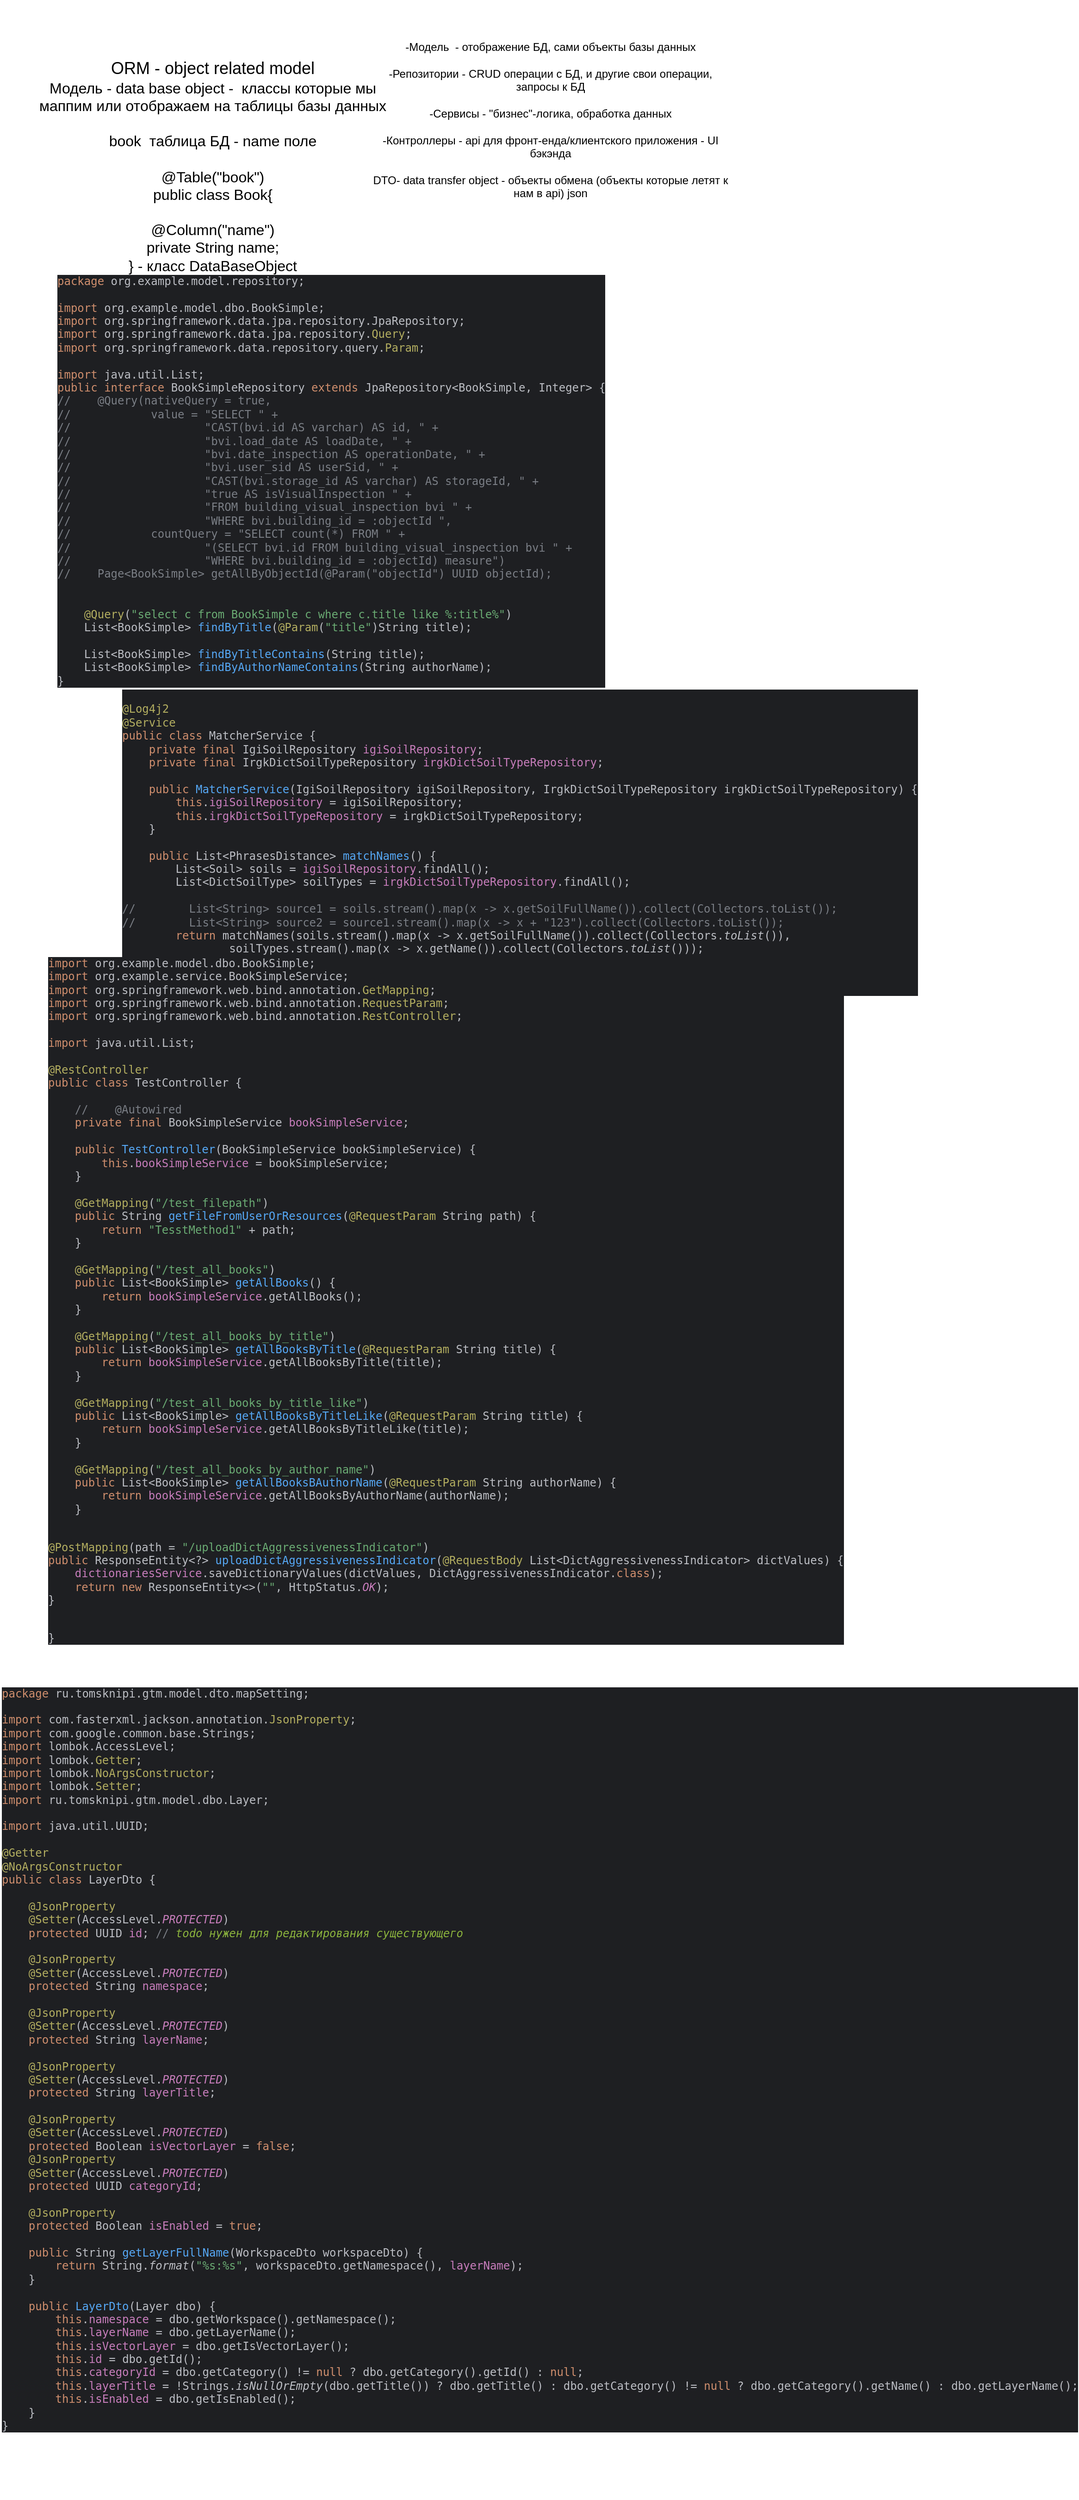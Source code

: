 <mxfile version="26.1.3">
  <diagram name="Страница — 1" id="9L2GJewI2N8roZVwL_Ha">
    <mxGraphModel dx="1434" dy="754" grid="1" gridSize="10" guides="1" tooltips="1" connect="1" arrows="1" fold="1" page="1" pageScale="1" pageWidth="827" pageHeight="1169" math="0" shadow="0">
      <root>
        <mxCell id="0" />
        <mxCell id="1" parent="0" />
        <mxCell id="6Rp8pQRRTRucbAUjJW0k-1" value="&lt;div&gt;&lt;font style=&quot;font-size: 18px;&quot;&gt;ORM - object related model&lt;/font&gt;&lt;/div&gt;&lt;div&gt;&lt;font size=&quot;3&quot;&gt;Модель - data base object -&amp;nbsp; классы которые мы маппим или отображаем на таблицы базы данных &lt;br&gt;&lt;/font&gt;&lt;/div&gt;&lt;div&gt;&lt;font size=&quot;3&quot;&gt;&lt;br&gt;&lt;/font&gt;&lt;/div&gt;&lt;div&gt;&lt;font size=&quot;3&quot;&gt;book&amp;nbsp; таблица БД - name поле&lt;/font&gt;&lt;/div&gt;&lt;div&gt;&lt;font size=&quot;3&quot;&gt;&lt;br&gt;&lt;/font&gt;&lt;/div&gt;&lt;div&gt;&lt;font size=&quot;3&quot;&gt;@Table(&quot;book&quot;)&lt;/font&gt;&lt;/div&gt;&lt;div&gt;&lt;font size=&quot;3&quot;&gt;public class Book{&lt;/font&gt;&lt;/div&gt;&lt;div&gt;&lt;font size=&quot;3&quot;&gt;&lt;br&gt;&lt;/font&gt;&lt;/div&gt;&lt;div&gt;&lt;font size=&quot;3&quot;&gt;@Column(&quot;name&quot;)&lt;/font&gt;&lt;/div&gt;&lt;div&gt;&lt;font size=&quot;3&quot;&gt;private String name;&lt;/font&gt;&lt;/div&gt;&lt;div&gt;&lt;font size=&quot;3&quot;&gt;} - класс DataBaseObject&lt;/font&gt;&lt;/div&gt;" style="text;html=1;align=center;verticalAlign=middle;whiteSpace=wrap;rounded=0;" parent="1" vertex="1">
          <mxGeometry x="60" y="40" width="380" height="360" as="geometry" />
        </mxCell>
        <mxCell id="6Rp8pQRRTRucbAUjJW0k-2" value="&lt;div&gt;-Модель&amp;nbsp; - отображение БД, сами объекты базы данных&lt;/div&gt;&lt;div&gt;&lt;br&gt;&lt;/div&gt;&lt;div&gt;-Репозитории - CRUD операции с БД, и другие свои операции, запросы к БД&lt;/div&gt;&lt;div&gt;&lt;br&gt;&lt;/div&gt;&lt;div&gt;-Сервисы - &quot;бизнес&quot;-логика, обработка данных&lt;/div&gt;&lt;div&gt;&lt;br&gt;&lt;/div&gt;&lt;div&gt;-Контроллеры - api для фронт-енда/клиентского приложения - UI бэкэнда&lt;/div&gt;&lt;div&gt;&lt;br&gt;&lt;/div&gt;&lt;div&gt;DTO- data transfer object - объекты обмена (объекты которые летят к нам в api) json&lt;/div&gt;" style="text;html=1;align=center;verticalAlign=middle;whiteSpace=wrap;rounded=0;" parent="1" vertex="1">
          <mxGeometry x="420" y="40" width="390" height="260" as="geometry" />
        </mxCell>
        <mxCell id="6Rp8pQRRTRucbAUjJW0k-5" value="&lt;div align=&quot;left&quot;&gt;&lt;br&gt;&lt;/div&gt;&lt;div align=&quot;left&quot;&gt;&lt;br&gt;&lt;/div&gt;&lt;div align=&quot;left&quot;&gt;&lt;div style=&quot;background-color:#1e1f22;color:#bcbec4&quot;&gt;&lt;pre style=&quot;font-family:&#39;JetBrains Mono&#39;,monospace;font-size:9,8pt;&quot;&gt;&lt;span style=&quot;color:#cf8e6d;&quot;&gt;package &lt;/span&gt;org.example.model.repository;&lt;br&gt;&lt;br&gt;&lt;span style=&quot;color:#cf8e6d;&quot;&gt;import &lt;/span&gt;org.example.model.dbo.BookSimple;&lt;br&gt;&lt;span style=&quot;color:#cf8e6d;&quot;&gt;import &lt;/span&gt;org.springframework.data.jpa.repository.JpaRepository;&lt;br&gt;&lt;span style=&quot;color:#cf8e6d;&quot;&gt;import &lt;/span&gt;org.springframework.data.jpa.repository.&lt;span style=&quot;color:#b3ae60;&quot;&gt;Query&lt;/span&gt;;&lt;br&gt;&lt;span style=&quot;color:#cf8e6d;&quot;&gt;import &lt;/span&gt;org.springframework.data.repository.query.&lt;span style=&quot;color:#b3ae60;&quot;&gt;Param&lt;/span&gt;;&lt;br&gt;&lt;br&gt;&lt;span style=&quot;color:#cf8e6d;&quot;&gt;import &lt;/span&gt;java.util.List;&lt;br&gt;&lt;span style=&quot;color: rgb(207, 142, 109);&quot;&gt;public interface &lt;/span&gt;BookSimpleRepository &lt;span style=&quot;color: rgb(207, 142, 109);&quot;&gt;extends &lt;/span&gt;JpaRepository&amp;lt;BookSimple, Integer&amp;gt; {&lt;br&gt;&lt;span style=&quot;color: rgb(122, 126, 133);&quot;&gt;//    @Query(nativeQuery = true,&lt;br&gt;&lt;/span&gt;&lt;span style=&quot;color: rgb(122, 126, 133);&quot;&gt;//            value = &quot;SELECT &quot; +&lt;br&gt;&lt;/span&gt;&lt;span style=&quot;color: rgb(122, 126, 133);&quot;&gt;//                    &quot;CAST(bvi.id AS varchar) AS id, &quot; +&lt;br&gt;&lt;/span&gt;&lt;span style=&quot;color: rgb(122, 126, 133);&quot;&gt;//                    &quot;bvi.load_date AS loadDate, &quot; +&lt;br&gt;&lt;/span&gt;&lt;span style=&quot;color: rgb(122, 126, 133);&quot;&gt;//                    &quot;bvi.date_inspection AS operationDate, &quot; +&lt;br&gt;&lt;/span&gt;&lt;span style=&quot;color: rgb(122, 126, 133);&quot;&gt;//                    &quot;bvi.user_sid AS userSid, &quot; +&lt;br&gt;&lt;/span&gt;&lt;span style=&quot;color: rgb(122, 126, 133);&quot;&gt;//                    &quot;CAST(bvi.storage_id AS varchar) AS storageId, &quot; +&lt;br&gt;&lt;/span&gt;&lt;span style=&quot;color: rgb(122, 126, 133);&quot;&gt;//                    &quot;true AS isVisualInspection &quot; +&lt;br&gt;&lt;/span&gt;&lt;span style=&quot;color: rgb(122, 126, 133);&quot;&gt;//                    &quot;FROM building_visual_inspection bvi &quot; +&lt;br&gt;&lt;/span&gt;&lt;span style=&quot;color: rgb(122, 126, 133);&quot;&gt;//                    &quot;WHERE bvi.building_id = :objectId &quot;,&lt;br&gt;&lt;/span&gt;&lt;span style=&quot;color: rgb(122, 126, 133);&quot;&gt;//            countQuery = &quot;SELECT count(*) FROM &quot; +&lt;br&gt;&lt;/span&gt;&lt;span style=&quot;color: rgb(122, 126, 133);&quot;&gt;//                    &quot;(SELECT bvi.id FROM building_visual_inspection bvi &quot; +&lt;br&gt;&lt;/span&gt;&lt;span style=&quot;color: rgb(122, 126, 133);&quot;&gt;//                    &quot;WHERE bvi.building_id = :objectId) measure&quot;)&lt;br&gt;&lt;/span&gt;&lt;span style=&quot;color: rgb(122, 126, 133);&quot;&gt;//    Page&amp;lt;BookSimple&amp;gt; getAllByObjectId(@Param(&quot;objectId&quot;) UUID objectId);&lt;br&gt;&lt;/span&gt;&lt;span style=&quot;color: rgb(122, 126, 133);&quot;&gt;&lt;br&gt;&lt;/span&gt;&lt;span style=&quot;color: rgb(122, 126, 133);&quot;&gt;&lt;br&gt;&lt;/span&gt;&lt;span style=&quot;color: rgb(122, 126, 133);&quot;&gt;    &lt;/span&gt;&lt;span style=&quot;color: rgb(179, 174, 96);&quot;&gt;@Query&lt;/span&gt;(&lt;span style=&quot;color: rgb(106, 171, 115);&quot;&gt;&quot;select c from BookSimple c where c.title like %:title%&quot;&lt;/span&gt;)&lt;br&gt;    List&amp;lt;BookSimple&amp;gt; &lt;span style=&quot;color: rgb(86, 168, 245);&quot;&gt;findByTitle&lt;/span&gt;(&lt;span style=&quot;color: rgb(179, 174, 96);&quot;&gt;@Param&lt;/span&gt;(&lt;span style=&quot;color: rgb(106, 171, 115);&quot;&gt;&quot;title&quot;&lt;/span&gt;)String title);&lt;br&gt;&lt;br&gt;    List&amp;lt;BookSimple&amp;gt; &lt;span style=&quot;color: rgb(86, 168, 245);&quot;&gt;findByTitleContains&lt;/span&gt;(String title);&lt;br&gt;    List&amp;lt;BookSimple&amp;gt; &lt;span style=&quot;color: rgb(86, 168, 245);&quot;&gt;findByAuthorNameContains&lt;/span&gt;(String authorName);&lt;br&gt;}&lt;/pre&gt;&lt;/div&gt;&lt;/div&gt;" style="text;html=1;align=left;verticalAlign=middle;whiteSpace=wrap;rounded=0;" parent="1" vertex="1">
          <mxGeometry x="80" y="360" width="560" height="370" as="geometry" />
        </mxCell>
        <mxCell id="6Rp8pQRRTRucbAUjJW0k-6" value="&lt;div align=&quot;left&quot; style=&quot;background-color: rgb(30, 31, 34); color: rgb(188, 190, 196);&quot;&gt;&lt;pre style=&quot;font-family:&#39;JetBrains Mono&#39;,monospace;font-size:9,8pt;&quot;&gt;&lt;br&gt;&lt;span style=&quot;color: rgb(179, 174, 96);&quot;&gt;@Log4j2&lt;br&gt;&lt;/span&gt;&lt;span style=&quot;color: rgb(179, 174, 96);&quot;&gt;@Service&lt;br&gt;&lt;/span&gt;&lt;span style=&quot;color: rgb(207, 142, 109);&quot;&gt;public class &lt;/span&gt;MatcherService {&lt;br&gt;    &lt;span style=&quot;color: rgb(207, 142, 109);&quot;&gt;private final &lt;/span&gt;IgiSoilRepository &lt;span style=&quot;color: rgb(199, 125, 187);&quot;&gt;igiSoilRepository&lt;/span&gt;;&lt;br&gt;    &lt;span style=&quot;color: rgb(207, 142, 109);&quot;&gt;private final &lt;/span&gt;IrgkDictSoilTypeRepository &lt;span style=&quot;color: rgb(199, 125, 187);&quot;&gt;irgkDictSoilTypeRepository&lt;/span&gt;;&lt;br&gt;&lt;br&gt;    &lt;span style=&quot;color: rgb(207, 142, 109);&quot;&gt;public &lt;/span&gt;&lt;span style=&quot;color: rgb(86, 168, 245);&quot;&gt;MatcherService&lt;/span&gt;(IgiSoilRepository igiSoilRepository, IrgkDictSoilTypeRepository irgkDictSoilTypeRepository) {&lt;br&gt;        &lt;span style=&quot;color: rgb(207, 142, 109);&quot;&gt;this&lt;/span&gt;.&lt;span style=&quot;color: rgb(199, 125, 187);&quot;&gt;igiSoilRepository &lt;/span&gt;= igiSoilRepository;&lt;br&gt;        &lt;span style=&quot;color: rgb(207, 142, 109);&quot;&gt;this&lt;/span&gt;.&lt;span style=&quot;color: rgb(199, 125, 187);&quot;&gt;irgkDictSoilTypeRepository &lt;/span&gt;= irgkDictSoilTypeRepository;&lt;br&gt;    }&lt;br&gt;&lt;br&gt;    &lt;span style=&quot;color: rgb(207, 142, 109);&quot;&gt;public &lt;/span&gt;List&amp;lt;PhrasesDistance&amp;gt; &lt;span style=&quot;color: rgb(86, 168, 245);&quot;&gt;matchNames&lt;/span&gt;() {&lt;br&gt;        List&amp;lt;Soil&amp;gt; soils = &lt;span style=&quot;color: rgb(199, 125, 187);&quot;&gt;igiSoilRepository&lt;/span&gt;.findAll();&lt;br&gt;        List&amp;lt;DictSoilType&amp;gt; soilTypes = &lt;span style=&quot;color: rgb(199, 125, 187);&quot;&gt;irgkDictSoilTypeRepository&lt;/span&gt;.findAll();&lt;br&gt;&lt;br&gt;&lt;span style=&quot;color: rgb(122, 126, 133);&quot;&gt;//        List&amp;lt;String&amp;gt; source1 = soils.stream().map(x -&amp;gt; x.getSoilFullName()).collect(Collectors.toList());&lt;br&gt;&lt;/span&gt;&lt;span style=&quot;color: rgb(122, 126, 133);&quot;&gt;//        List&amp;lt;String&amp;gt; source2 = source1.stream().map(x -&amp;gt; x + &quot;123&quot;).collect(Collectors.toList());&lt;br&gt;&lt;/span&gt;&lt;span style=&quot;color: rgb(122, 126, 133);&quot;&gt;        &lt;/span&gt;&lt;span style=&quot;color: rgb(207, 142, 109);&quot;&gt;return &lt;/span&gt;matchNames(soils.stream().map(x -&amp;gt; x.getSoilFullName()).collect(Collectors.&lt;span style=&quot;font-style:italic;&quot;&gt;toList&lt;/span&gt;()),&lt;br&gt;                soilTypes.stream().map(x -&amp;gt; x.getName()).collect(Collectors.&lt;span style=&quot;font-style:italic;&quot;&gt;toList&lt;/span&gt;()));&lt;br&gt;&lt;span style=&quot;color: rgb(122, 126, 133);&quot;&gt;//        return matchNames(source1, source2);&lt;br&gt;&lt;/span&gt;&lt;span style=&quot;color: rgb(122, 126, 133);&quot;&gt;    &lt;/span&gt;}&lt;br&gt;}&lt;/pre&gt;&lt;/div&gt;" style="text;html=1;align=left;verticalAlign=middle;whiteSpace=wrap;rounded=0;" parent="1" vertex="1">
          <mxGeometry x="150" y="780" width="690" height="340" as="geometry" />
        </mxCell>
        <mxCell id="6Rp8pQRRTRucbAUjJW0k-7" value="&lt;div align=&quot;left&quot; style=&quot;background-color: rgb(30, 31, 34); color: rgb(188, 190, 196);&quot;&gt;&lt;pre style=&quot;font-family:&#39;JetBrains Mono&#39;,monospace;font-size:9,8pt;&quot;&gt;&lt;span style=&quot;color: rgb(207, 142, 109);&quot;&gt;import &lt;/span&gt;org.example.model.dbo.BookSimple;&lt;br&gt;&lt;span style=&quot;color: rgb(207, 142, 109);&quot;&gt;import &lt;/span&gt;org.example.service.BookSimpleService;&lt;br&gt;&lt;span style=&quot;color: rgb(207, 142, 109);&quot;&gt;import &lt;/span&gt;org.springframework.web.bind.annotation.&lt;span style=&quot;color: rgb(179, 174, 96);&quot;&gt;GetMapping&lt;/span&gt;;&lt;br&gt;&lt;span style=&quot;color: rgb(207, 142, 109);&quot;&gt;import &lt;/span&gt;org.springframework.web.bind.annotation.&lt;span style=&quot;color: rgb(179, 174, 96);&quot;&gt;RequestParam&lt;/span&gt;;&lt;br&gt;&lt;span style=&quot;color: rgb(207, 142, 109);&quot;&gt;import &lt;/span&gt;org.springframework.web.bind.annotation.&lt;span style=&quot;color: rgb(179, 174, 96);&quot;&gt;RestController&lt;/span&gt;;&lt;br&gt;&lt;br&gt;&lt;span style=&quot;color: rgb(207, 142, 109);&quot;&gt;import &lt;/span&gt;java.util.List;&lt;br&gt;&lt;br&gt;&lt;span style=&quot;color: rgb(179, 174, 96);&quot;&gt;@RestController&lt;br&gt;&lt;/span&gt;&lt;span style=&quot;color: rgb(207, 142, 109);&quot;&gt;public class &lt;/span&gt;TestController {&lt;br&gt;&lt;br&gt;    &lt;span style=&quot;color: rgb(122, 126, 133);&quot;&gt;//    @Autowired&lt;br&gt;&lt;/span&gt;&lt;span style=&quot;color: rgb(122, 126, 133);&quot;&gt;    &lt;/span&gt;&lt;span style=&quot;color: rgb(207, 142, 109);&quot;&gt;private final &lt;/span&gt;BookSimpleService &lt;span style=&quot;color: rgb(199, 125, 187);&quot;&gt;bookSimpleService&lt;/span&gt;;&lt;br&gt;&lt;br&gt;    &lt;span style=&quot;color: rgb(207, 142, 109);&quot;&gt;public &lt;/span&gt;&lt;span style=&quot;color: rgb(86, 168, 245);&quot;&gt;TestController&lt;/span&gt;(BookSimpleService bookSimpleService) {&lt;br&gt;        &lt;span style=&quot;color: rgb(207, 142, 109);&quot;&gt;this&lt;/span&gt;.&lt;span style=&quot;color: rgb(199, 125, 187);&quot;&gt;bookSimpleService &lt;/span&gt;= bookSimpleService;&lt;br&gt;    }&lt;br&gt;&lt;br&gt;    &lt;span style=&quot;color: rgb(179, 174, 96);&quot;&gt;@GetMapping&lt;/span&gt;(&lt;span style=&quot;color: rgb(106, 171, 115);&quot;&gt;&quot;/test_filepath&quot;&lt;/span&gt;)&lt;br&gt;    &lt;span style=&quot;color: rgb(207, 142, 109);&quot;&gt;public &lt;/span&gt;String &lt;span style=&quot;color: rgb(86, 168, 245);&quot;&gt;getFileFromUserOrResources&lt;/span&gt;(&lt;span style=&quot;color: rgb(179, 174, 96);&quot;&gt;@RequestParam &lt;/span&gt;String path) {&lt;br&gt;        &lt;span style=&quot;color: rgb(207, 142, 109);&quot;&gt;return &lt;/span&gt;&lt;span style=&quot;color: rgb(106, 171, 115);&quot;&gt;&quot;TesstMethod1&quot; &lt;/span&gt;+ path;&lt;br&gt;    }&lt;br&gt;&lt;br&gt;    &lt;span style=&quot;color: rgb(179, 174, 96);&quot;&gt;@GetMapping&lt;/span&gt;(&lt;span style=&quot;color: rgb(106, 171, 115);&quot;&gt;&quot;/test_all_books&quot;&lt;/span&gt;)&lt;br&gt;    &lt;span style=&quot;color: rgb(207, 142, 109);&quot;&gt;public &lt;/span&gt;List&amp;lt;BookSimple&amp;gt; &lt;span style=&quot;color: rgb(86, 168, 245);&quot;&gt;getAllBooks&lt;/span&gt;() {&lt;br&gt;        &lt;span style=&quot;color: rgb(207, 142, 109);&quot;&gt;return &lt;/span&gt;&lt;span style=&quot;color: rgb(199, 125, 187);&quot;&gt;bookSimpleService&lt;/span&gt;.getAllBooks();&lt;br&gt;    }&lt;br&gt;&lt;br&gt;    &lt;span style=&quot;color: rgb(179, 174, 96);&quot;&gt;@GetMapping&lt;/span&gt;(&lt;span style=&quot;color: rgb(106, 171, 115);&quot;&gt;&quot;/test_all_books_by_title&quot;&lt;/span&gt;)&lt;br&gt;    &lt;span style=&quot;color: rgb(207, 142, 109);&quot;&gt;public &lt;/span&gt;List&amp;lt;BookSimple&amp;gt; &lt;span style=&quot;color: rgb(86, 168, 245);&quot;&gt;getAllBooksByTitle&lt;/span&gt;(&lt;span style=&quot;color: rgb(179, 174, 96);&quot;&gt;@RequestParam &lt;/span&gt;String title) {&lt;br&gt;        &lt;span style=&quot;color: rgb(207, 142, 109);&quot;&gt;return &lt;/span&gt;&lt;span style=&quot;color: rgb(199, 125, 187);&quot;&gt;bookSimpleService&lt;/span&gt;.getAllBooksByTitle(title);&lt;br&gt;    }&lt;br&gt;&lt;br&gt;    &lt;span style=&quot;color: rgb(179, 174, 96);&quot;&gt;@GetMapping&lt;/span&gt;(&lt;span style=&quot;color: rgb(106, 171, 115);&quot;&gt;&quot;/test_all_books_by_title_like&quot;&lt;/span&gt;)&lt;br&gt;    &lt;span style=&quot;color: rgb(207, 142, 109);&quot;&gt;public &lt;/span&gt;List&amp;lt;BookSimple&amp;gt; &lt;span style=&quot;color: rgb(86, 168, 245);&quot;&gt;getAllBooksByTitleLike&lt;/span&gt;(&lt;span style=&quot;color: rgb(179, 174, 96);&quot;&gt;@RequestParam &lt;/span&gt;String title) {&lt;br&gt;        &lt;span style=&quot;color: rgb(207, 142, 109);&quot;&gt;return &lt;/span&gt;&lt;span style=&quot;color: rgb(199, 125, 187);&quot;&gt;bookSimpleService&lt;/span&gt;.getAllBooksByTitleLike(title);&lt;br&gt;    }&lt;br&gt;&lt;br&gt;    &lt;span style=&quot;color: rgb(179, 174, 96);&quot;&gt;@GetMapping&lt;/span&gt;(&lt;span style=&quot;color: rgb(106, 171, 115);&quot;&gt;&quot;/test_all_books_by_author_name&quot;&lt;/span&gt;)&lt;br&gt;    &lt;span style=&quot;color: rgb(207, 142, 109);&quot;&gt;public &lt;/span&gt;List&amp;lt;BookSimple&amp;gt; &lt;span style=&quot;color: rgb(86, 168, 245);&quot;&gt;getAllBooksBAuthorName&lt;/span&gt;(&lt;span style=&quot;color: rgb(179, 174, 96);&quot;&gt;@RequestParam &lt;/span&gt;String authorName) {&lt;br&gt;        &lt;span style=&quot;color: rgb(207, 142, 109);&quot;&gt;return &lt;/span&gt;&lt;span style=&quot;color: rgb(199, 125, 187);&quot;&gt;bookSimpleService&lt;/span&gt;.getAllBooksByAuthorName(authorName);&lt;br&gt;    }&lt;br&gt;&lt;br&gt;&lt;/pre&gt;&lt;div style=&quot;background-color:#1e1f22;color:#bcbec4&quot;&gt;&lt;pre style=&quot;font-family:&#39;JetBrains Mono&#39;,monospace;font-size:9,8pt;&quot;&gt;&lt;span style=&quot;color:#b3ae60;&quot;&gt;@PostMapping&lt;/span&gt;(path = &lt;span style=&quot;color:#6aab73;&quot;&gt;&quot;/uploadDictAggressivenessIndicator&quot;&lt;/span&gt;)&lt;br&gt;&lt;span style=&quot;color:#cf8e6d;&quot;&gt;public &lt;/span&gt;ResponseEntity&amp;lt;?&amp;gt; &lt;span style=&quot;color:#56a8f5;&quot;&gt;uploadDictAggressivenessIndicator&lt;/span&gt;(&lt;span style=&quot;color:#b3ae60;&quot;&gt;@RequestBody &lt;/span&gt;List&amp;lt;DictAggressivenessIndicator&amp;gt; dictValues) {&lt;br&gt;    &lt;span style=&quot;color:#c77dbb;&quot;&gt;dictionariesService&lt;/span&gt;.saveDictionaryValues(dictValues, DictAggressivenessIndicator.&lt;span style=&quot;color:#cf8e6d;&quot;&gt;class&lt;/span&gt;);&lt;br&gt;    &lt;span style=&quot;color:#cf8e6d;&quot;&gt;return new &lt;/span&gt;ResponseEntity&amp;lt;&amp;gt;(&lt;span style=&quot;color:#6aab73;&quot;&gt;&quot;&quot;&lt;/span&gt;, HttpStatus.&lt;span style=&quot;color:#c77dbb;font-style:italic;&quot;&gt;OK&lt;/span&gt;);&lt;br&gt;}&lt;/pre&gt;&lt;/div&gt;&lt;pre style=&quot;font-family:&#39;JetBrains Mono&#39;,monospace;font-size:9,8pt;&quot;&gt;&lt;br&gt;}&lt;/pre&gt;&lt;/div&gt;" style="text;html=1;align=left;verticalAlign=middle;whiteSpace=wrap;rounded=0;" parent="1" vertex="1">
          <mxGeometry x="70" y="1000" width="540" height="890" as="geometry" />
        </mxCell>
        <mxCell id="6Rp8pQRRTRucbAUjJW0k-8" value="&lt;div align=&quot;left&quot; style=&quot;background-color:#1e1f22;color:#bcbec4&quot;&gt;&lt;pre style=&quot;font-family:&#39;JetBrains Mono&#39;,monospace;font-size:9,8pt;&quot;&gt;&lt;span style=&quot;color:#cf8e6d;&quot;&gt;package &lt;/span&gt;ru.tomsknipi.gtm.model.dto.mapSetting;&lt;br&gt;&lt;br&gt;&lt;span style=&quot;color:#cf8e6d;&quot;&gt;import &lt;/span&gt;com.fasterxml.jackson.annotation.&lt;span style=&quot;color:#b3ae60;&quot;&gt;JsonProperty&lt;/span&gt;;&lt;br&gt;&lt;span style=&quot;color:#cf8e6d;&quot;&gt;import &lt;/span&gt;com.google.common.base.Strings;&lt;br&gt;&lt;span style=&quot;color:#cf8e6d;&quot;&gt;import &lt;/span&gt;lombok.AccessLevel;&lt;br&gt;&lt;span style=&quot;color:#cf8e6d;&quot;&gt;import &lt;/span&gt;lombok.&lt;span style=&quot;color:#b3ae60;&quot;&gt;Getter&lt;/span&gt;;&lt;br&gt;&lt;span style=&quot;color:#cf8e6d;&quot;&gt;import &lt;/span&gt;lombok.&lt;span style=&quot;color:#b3ae60;&quot;&gt;NoArgsConstructor&lt;/span&gt;;&lt;br&gt;&lt;span style=&quot;color:#cf8e6d;&quot;&gt;import &lt;/span&gt;lombok.&lt;span style=&quot;color:#b3ae60;&quot;&gt;Setter&lt;/span&gt;;&lt;br&gt;&lt;span style=&quot;color:#cf8e6d;&quot;&gt;import &lt;/span&gt;ru.tomsknipi.gtm.model.dbo.Layer;&lt;br&gt;&lt;br&gt;&lt;span style=&quot;color:#cf8e6d;&quot;&gt;import &lt;/span&gt;java.util.UUID;&lt;br&gt;&lt;br&gt;&lt;span style=&quot;color:#b3ae60;&quot;&gt;@Getter&lt;br&gt;&lt;/span&gt;&lt;span style=&quot;color:#b3ae60;&quot;&gt;@NoArgsConstructor&lt;br&gt;&lt;/span&gt;&lt;span style=&quot;color:#cf8e6d;&quot;&gt;public class &lt;/span&gt;LayerDto {&lt;br&gt;&lt;br&gt;    &lt;span style=&quot;color:#b3ae60;&quot;&gt;@JsonProperty&lt;br&gt;&lt;/span&gt;&lt;span style=&quot;color:#b3ae60;&quot;&gt;    @Setter&lt;/span&gt;(AccessLevel.&lt;span style=&quot;color:#c77dbb;font-style:italic;&quot;&gt;PROTECTED&lt;/span&gt;)&lt;br&gt;    &lt;span style=&quot;color:#cf8e6d;&quot;&gt;protected &lt;/span&gt;UUID &lt;span style=&quot;color:#c77dbb;&quot;&gt;id&lt;/span&gt;; &lt;span style=&quot;color:#7a7e85;&quot;&gt;// &lt;/span&gt;&lt;span style=&quot;color:#8bb33d;font-style:italic;&quot;&gt;todo нужен для редактирования существующего&lt;br&gt;&lt;/span&gt;&lt;span style=&quot;color:#8bb33d;font-style:italic;&quot;&gt;&lt;br&gt;&lt;/span&gt;&lt;span style=&quot;color:#8bb33d;font-style:italic;&quot;&gt;    &lt;/span&gt;&lt;span style=&quot;color:#b3ae60;&quot;&gt;@JsonProperty&lt;br&gt;&lt;/span&gt;&lt;span style=&quot;color:#b3ae60;&quot;&gt;    @Setter&lt;/span&gt;(AccessLevel.&lt;span style=&quot;color:#c77dbb;font-style:italic;&quot;&gt;PROTECTED&lt;/span&gt;)&lt;br&gt;    &lt;span style=&quot;color:#cf8e6d;&quot;&gt;protected &lt;/span&gt;String &lt;span style=&quot;color:#c77dbb;&quot;&gt;namespace&lt;/span&gt;;&lt;br&gt;&lt;br&gt;    &lt;span style=&quot;color:#b3ae60;&quot;&gt;@JsonProperty&lt;br&gt;&lt;/span&gt;&lt;span style=&quot;color:#b3ae60;&quot;&gt;    @Setter&lt;/span&gt;(AccessLevel.&lt;span style=&quot;color:#c77dbb;font-style:italic;&quot;&gt;PROTECTED&lt;/span&gt;)&lt;br&gt;    &lt;span style=&quot;color:#cf8e6d;&quot;&gt;protected &lt;/span&gt;String &lt;span style=&quot;color:#c77dbb;&quot;&gt;layerName&lt;/span&gt;;&lt;br&gt;&lt;br&gt;    &lt;span style=&quot;color:#b3ae60;&quot;&gt;@JsonProperty&lt;br&gt;&lt;/span&gt;&lt;span style=&quot;color:#b3ae60;&quot;&gt;    @Setter&lt;/span&gt;(AccessLevel.&lt;span style=&quot;color:#c77dbb;font-style:italic;&quot;&gt;PROTECTED&lt;/span&gt;)&lt;br&gt;    &lt;span style=&quot;color:#cf8e6d;&quot;&gt;protected &lt;/span&gt;String &lt;span style=&quot;color:#c77dbb;&quot;&gt;layerTitle&lt;/span&gt;;&lt;br&gt;&lt;br&gt;    &lt;span style=&quot;color:#b3ae60;&quot;&gt;@JsonProperty&lt;br&gt;&lt;/span&gt;&lt;span style=&quot;color:#b3ae60;&quot;&gt;    @Setter&lt;/span&gt;(AccessLevel.&lt;span style=&quot;color:#c77dbb;font-style:italic;&quot;&gt;PROTECTED&lt;/span&gt;)&lt;br&gt;    &lt;span style=&quot;color:#cf8e6d;&quot;&gt;protected &lt;/span&gt;Boolean &lt;span style=&quot;color:#c77dbb;&quot;&gt;isVectorLayer &lt;/span&gt;= &lt;span style=&quot;color:#cf8e6d;&quot;&gt;false&lt;/span&gt;;&lt;br&gt;    &lt;span style=&quot;color:#b3ae60;&quot;&gt;@JsonProperty&lt;br&gt;&lt;/span&gt;&lt;span style=&quot;color:#b3ae60;&quot;&gt;    @Setter&lt;/span&gt;(AccessLevel.&lt;span style=&quot;color:#c77dbb;font-style:italic;&quot;&gt;PROTECTED&lt;/span&gt;)&lt;br&gt;    &lt;span style=&quot;color:#cf8e6d;&quot;&gt;protected &lt;/span&gt;UUID &lt;span style=&quot;color:#c77dbb;&quot;&gt;categoryId&lt;/span&gt;;&lt;br&gt;&lt;br&gt;    &lt;span style=&quot;color:#b3ae60;&quot;&gt;@JsonProperty&lt;br&gt;&lt;/span&gt;&lt;span style=&quot;color:#b3ae60;&quot;&gt;    &lt;/span&gt;&lt;span style=&quot;color:#cf8e6d;&quot;&gt;protected &lt;/span&gt;Boolean &lt;span style=&quot;color:#c77dbb;&quot;&gt;isEnabled &lt;/span&gt;= &lt;span style=&quot;color:#cf8e6d;&quot;&gt;true&lt;/span&gt;;&lt;br&gt;&lt;br&gt;    &lt;span style=&quot;color:#cf8e6d;&quot;&gt;public &lt;/span&gt;String &lt;span style=&quot;color:#56a8f5;&quot;&gt;getLayerFullName&lt;/span&gt;(WorkspaceDto workspaceDto) {&lt;br&gt;        &lt;span style=&quot;color:#cf8e6d;&quot;&gt;return &lt;/span&gt;String.&lt;span style=&quot;font-style:italic;&quot;&gt;format&lt;/span&gt;(&lt;span style=&quot;color:#6aab73;&quot;&gt;&quot;%s:%s&quot;&lt;/span&gt;, workspaceDto.getNamespace(), &lt;span style=&quot;color:#c77dbb;&quot;&gt;layerName&lt;/span&gt;);&lt;br&gt;    }&lt;br&gt;&lt;br&gt;    &lt;span style=&quot;color:#cf8e6d;&quot;&gt;public &lt;/span&gt;&lt;span style=&quot;color:#56a8f5;&quot;&gt;LayerDto&lt;/span&gt;(Layer dbo) {&lt;br&gt;        &lt;span style=&quot;color:#cf8e6d;&quot;&gt;this&lt;/span&gt;.&lt;span style=&quot;color:#c77dbb;&quot;&gt;namespace &lt;/span&gt;= dbo.getWorkspace().getNamespace();&lt;br&gt;        &lt;span style=&quot;color:#cf8e6d;&quot;&gt;this&lt;/span&gt;.&lt;span style=&quot;color:#c77dbb;&quot;&gt;layerName &lt;/span&gt;= dbo.getLayerName();&lt;br&gt;        &lt;span style=&quot;color:#cf8e6d;&quot;&gt;this&lt;/span&gt;.&lt;span style=&quot;color:#c77dbb;&quot;&gt;isVectorLayer &lt;/span&gt;= dbo.getIsVectorLayer();&lt;br&gt;        &lt;span style=&quot;color:#cf8e6d;&quot;&gt;this&lt;/span&gt;.&lt;span style=&quot;color:#c77dbb;&quot;&gt;id &lt;/span&gt;= dbo.getId();&lt;br&gt;        &lt;span style=&quot;color:#cf8e6d;&quot;&gt;this&lt;/span&gt;.&lt;span style=&quot;color:#c77dbb;&quot;&gt;categoryId &lt;/span&gt;= dbo.getCategory() != &lt;span style=&quot;color:#cf8e6d;&quot;&gt;null &lt;/span&gt;? dbo.getCategory().getId() : &lt;span style=&quot;color:#cf8e6d;&quot;&gt;null&lt;/span&gt;;&lt;br&gt;        &lt;span style=&quot;color:#cf8e6d;&quot;&gt;this&lt;/span&gt;.&lt;span style=&quot;color:#c77dbb;&quot;&gt;layerTitle &lt;/span&gt;= !Strings.&lt;span style=&quot;font-style:italic;&quot;&gt;isNullOrEmpty&lt;/span&gt;(dbo.getTitle()) ? dbo.getTitle() : dbo.getCategory() != &lt;span style=&quot;color:#cf8e6d;&quot;&gt;null &lt;/span&gt;? dbo.getCategory().getName() : dbo.getLayerName();&lt;br&gt;        &lt;span style=&quot;color:#cf8e6d;&quot;&gt;this&lt;/span&gt;.&lt;span style=&quot;color:#c77dbb;&quot;&gt;isEnabled &lt;/span&gt;= dbo.getIsEnabled();&lt;br&gt;    }&lt;br&gt;}&lt;/pre&gt;&lt;/div&gt;" style="text;html=1;align=left;verticalAlign=middle;whiteSpace=wrap;rounded=0;" parent="1" vertex="1">
          <mxGeometry x="20" y="1790" width="530" height="950" as="geometry" />
        </mxCell>
      </root>
    </mxGraphModel>
  </diagram>
</mxfile>
